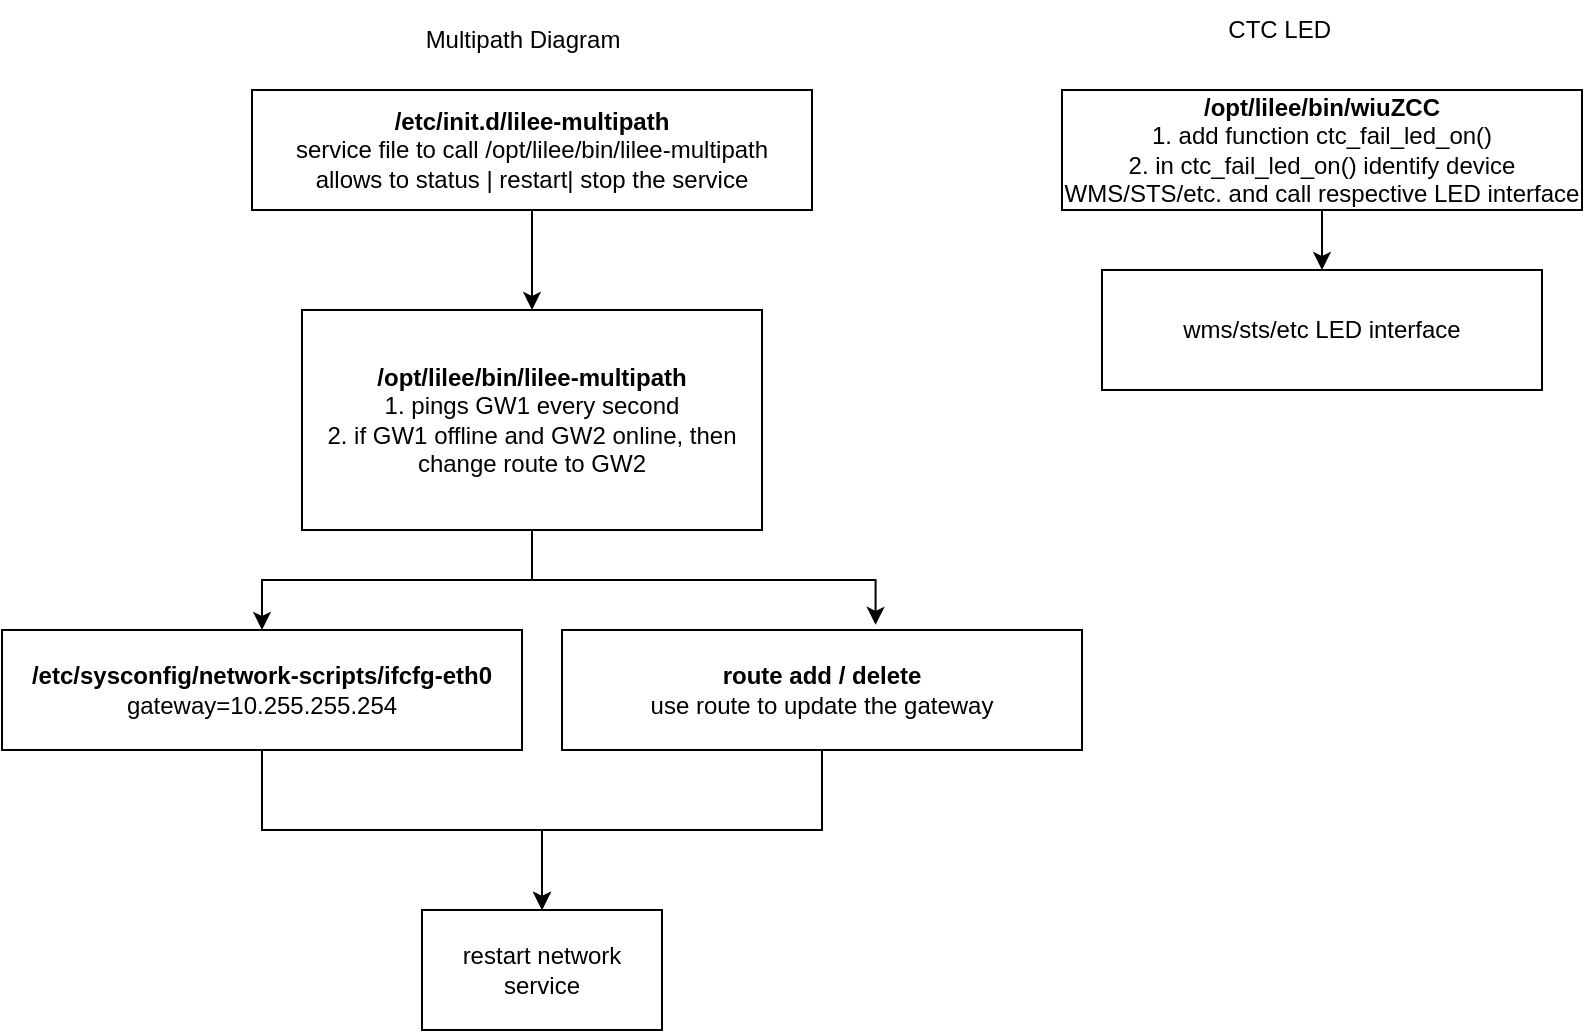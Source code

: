 <mxfile version="20.8.13" type="github">
  <diagram name="Page-1" id="2J_9FyxqPTRixcqzXdzy">
    <mxGraphModel dx="1900" dy="625" grid="1" gridSize="10" guides="1" tooltips="1" connect="1" arrows="1" fold="1" page="1" pageScale="1" pageWidth="850" pageHeight="1100" math="0" shadow="0">
      <root>
        <mxCell id="0" />
        <mxCell id="1" parent="0" />
        <mxCell id="Iels-fT38VjhoUJIh57o-5" value="" style="edgeStyle=orthogonalEdgeStyle;rounded=0;orthogonalLoop=1;jettySize=auto;html=1;" edge="1" parent="1" source="Iels-fT38VjhoUJIh57o-1" target="Iels-fT38VjhoUJIh57o-4">
          <mxGeometry relative="1" as="geometry" />
        </mxCell>
        <mxCell id="Iels-fT38VjhoUJIh57o-1" value="&lt;b&gt;/opt/lilee/bin/lilee-multipath&lt;/b&gt;&lt;br&gt;1. pings GW1 every second&lt;br&gt;2. if GW1 offline and GW2 online, then change route to GW2" style="whiteSpace=wrap;html=1;" vertex="1" parent="1">
          <mxGeometry x="110" y="260" width="230" height="110" as="geometry" />
        </mxCell>
        <mxCell id="Iels-fT38VjhoUJIh57o-3" value="" style="edgeStyle=orthogonalEdgeStyle;rounded=0;orthogonalLoop=1;jettySize=auto;html=1;" edge="1" parent="1" source="Iels-fT38VjhoUJIh57o-2" target="Iels-fT38VjhoUJIh57o-1">
          <mxGeometry relative="1" as="geometry" />
        </mxCell>
        <mxCell id="Iels-fT38VjhoUJIh57o-2" value="&lt;b&gt;/etc/init.d/lilee-multipath&lt;/b&gt;&lt;br&gt;service file to call /opt/lilee/bin/lilee-multipath&lt;br&gt;allows to status | restart| stop the service" style="whiteSpace=wrap;html=1;" vertex="1" parent="1">
          <mxGeometry x="85" y="150" width="280" height="60" as="geometry" />
        </mxCell>
        <mxCell id="Iels-fT38VjhoUJIh57o-9" value="" style="edgeStyle=orthogonalEdgeStyle;rounded=0;orthogonalLoop=1;jettySize=auto;html=1;" edge="1" parent="1" source="Iels-fT38VjhoUJIh57o-4" target="Iels-fT38VjhoUJIh57o-8">
          <mxGeometry relative="1" as="geometry" />
        </mxCell>
        <mxCell id="Iels-fT38VjhoUJIh57o-4" value="&lt;b&gt;/etc/sysconfig/network-scripts/ifcfg-eth0&lt;/b&gt;&lt;br&gt;gateway=10.255.255.254" style="whiteSpace=wrap;html=1;" vertex="1" parent="1">
          <mxGeometry x="-40" y="420" width="260" height="60" as="geometry" />
        </mxCell>
        <mxCell id="Iels-fT38VjhoUJIh57o-10" value="" style="edgeStyle=orthogonalEdgeStyle;rounded=0;orthogonalLoop=1;jettySize=auto;html=1;" edge="1" parent="1" source="Iels-fT38VjhoUJIh57o-6" target="Iels-fT38VjhoUJIh57o-8">
          <mxGeometry relative="1" as="geometry" />
        </mxCell>
        <mxCell id="Iels-fT38VjhoUJIh57o-6" value="&lt;b&gt;route add / delete&lt;/b&gt;&lt;br&gt;use route to update the gateway" style="whiteSpace=wrap;html=1;" vertex="1" parent="1">
          <mxGeometry x="240" y="420" width="260" height="60" as="geometry" />
        </mxCell>
        <mxCell id="Iels-fT38VjhoUJIh57o-7" value="" style="edgeStyle=orthogonalEdgeStyle;rounded=0;orthogonalLoop=1;jettySize=auto;html=1;entryX=0.603;entryY=-0.043;entryDx=0;entryDy=0;entryPerimeter=0;exitX=0.5;exitY=1;exitDx=0;exitDy=0;" edge="1" parent="1" source="Iels-fT38VjhoUJIh57o-1" target="Iels-fT38VjhoUJIh57o-6">
          <mxGeometry relative="1" as="geometry">
            <mxPoint x="235" y="380" as="sourcePoint" />
            <mxPoint x="100" y="430" as="targetPoint" />
          </mxGeometry>
        </mxCell>
        <mxCell id="Iels-fT38VjhoUJIh57o-8" value="restart network service" style="whiteSpace=wrap;html=1;" vertex="1" parent="1">
          <mxGeometry x="170" y="560" width="120" height="60" as="geometry" />
        </mxCell>
        <mxCell id="Iels-fT38VjhoUJIh57o-11" value="Multipath Diagram" style="text;html=1;align=center;verticalAlign=middle;resizable=0;points=[];autosize=1;strokeColor=none;fillColor=none;" vertex="1" parent="1">
          <mxGeometry x="160" y="110" width="120" height="30" as="geometry" />
        </mxCell>
        <mxCell id="Iels-fT38VjhoUJIh57o-12" value="CTC LED&amp;nbsp;" style="text;html=1;align=center;verticalAlign=middle;resizable=0;points=[];autosize=1;strokeColor=none;fillColor=none;" vertex="1" parent="1">
          <mxGeometry x="560" y="105" width="80" height="30" as="geometry" />
        </mxCell>
        <mxCell id="Iels-fT38VjhoUJIh57o-15" value="" style="edgeStyle=orthogonalEdgeStyle;rounded=0;orthogonalLoop=1;jettySize=auto;html=1;" edge="1" parent="1" source="Iels-fT38VjhoUJIh57o-13" target="Iels-fT38VjhoUJIh57o-14">
          <mxGeometry relative="1" as="geometry" />
        </mxCell>
        <mxCell id="Iels-fT38VjhoUJIh57o-13" value="&lt;b&gt;/opt/lilee/bin/wiuZCC&lt;/b&gt;&lt;br&gt;1. add function ctc_fail_led_on()&lt;br&gt;2. in ctc_fail_led_on() identify device WMS/STS/etc. and call respective LED interface" style="whiteSpace=wrap;html=1;" vertex="1" parent="1">
          <mxGeometry x="490" y="150" width="260" height="60" as="geometry" />
        </mxCell>
        <mxCell id="Iels-fT38VjhoUJIh57o-14" value="wms/sts/etc LED interface" style="whiteSpace=wrap;html=1;" vertex="1" parent="1">
          <mxGeometry x="510" y="240" width="220" height="60" as="geometry" />
        </mxCell>
      </root>
    </mxGraphModel>
  </diagram>
</mxfile>
